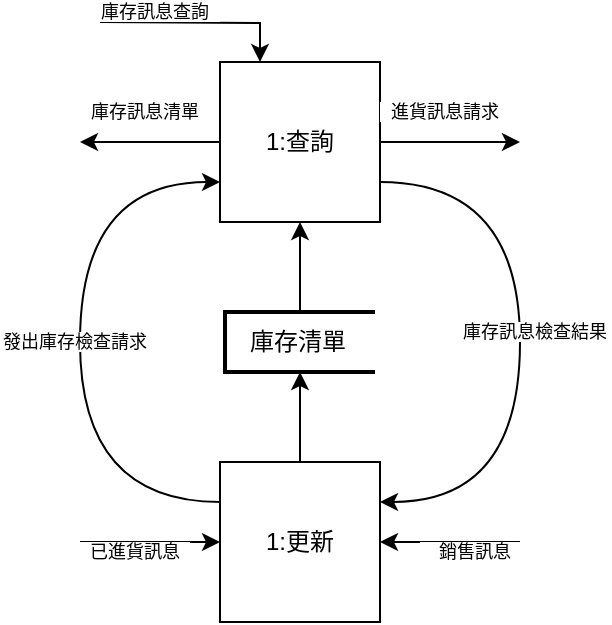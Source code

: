 <mxfile version="22.1.15" type="github">
  <diagram name="第 1 页" id="auNtT4oCTPd5AgYdLOog">
    <mxGraphModel dx="815" dy="-1909" grid="1" gridSize="10" guides="1" tooltips="1" connect="1" arrows="1" fold="1" page="1" pageScale="1" pageWidth="827" pageHeight="1169" math="0" shadow="0">
      <root>
        <mxCell id="0" />
        <mxCell id="1" parent="0" />
        <mxCell id="HSpRl-KauMdGZGbbXFsx-1" value="1:查詢" style="whiteSpace=wrap;html=1;aspect=fixed;" vertex="1" parent="1">
          <mxGeometry x="400" y="2530" width="80" height="80" as="geometry" />
        </mxCell>
        <mxCell id="HSpRl-KauMdGZGbbXFsx-2" value="1:更新" style="whiteSpace=wrap;html=1;aspect=fixed;" vertex="1" parent="1">
          <mxGeometry x="400" y="2730" width="80" height="80" as="geometry" />
        </mxCell>
        <mxCell id="HSpRl-KauMdGZGbbXFsx-3" value="&amp;nbsp; &amp;nbsp;庫存清單" style="strokeWidth=2;html=1;shape=mxgraph.flowchart.annotation_1;align=left;pointerEvents=1;" vertex="1" parent="1">
          <mxGeometry x="402.5" y="2655" width="75" height="30" as="geometry" />
        </mxCell>
        <mxCell id="HSpRl-KauMdGZGbbXFsx-4" value="" style="endArrow=classic;html=1;rounded=0;entryX=0.25;entryY=0;entryDx=0;entryDy=0;edgeStyle=orthogonalEdgeStyle;" edge="1" parent="1" target="HSpRl-KauMdGZGbbXFsx-1">
          <mxGeometry width="50" height="50" relative="1" as="geometry">
            <mxPoint x="340" y="2510" as="sourcePoint" />
            <mxPoint x="420" y="2510" as="targetPoint" />
          </mxGeometry>
        </mxCell>
        <mxCell id="HSpRl-KauMdGZGbbXFsx-5" value="" style="endArrow=classic;html=1;rounded=0;exitX=1;exitY=0.5;exitDx=0;exitDy=0;" edge="1" parent="1" source="HSpRl-KauMdGZGbbXFsx-1">
          <mxGeometry width="50" height="50" relative="1" as="geometry">
            <mxPoint x="560" y="2595" as="sourcePoint" />
            <mxPoint x="550" y="2570" as="targetPoint" />
          </mxGeometry>
        </mxCell>
        <mxCell id="HSpRl-KauMdGZGbbXFsx-6" value="" style="endArrow=classic;html=1;rounded=0;exitX=0;exitY=0.5;exitDx=0;exitDy=0;" edge="1" parent="1" source="HSpRl-KauMdGZGbbXFsx-1">
          <mxGeometry width="50" height="50" relative="1" as="geometry">
            <mxPoint x="490" y="2580" as="sourcePoint" />
            <mxPoint x="330" y="2570" as="targetPoint" />
          </mxGeometry>
        </mxCell>
        <mxCell id="HSpRl-KauMdGZGbbXFsx-7" value="" style="endArrow=classic;html=1;rounded=0;exitX=0.5;exitY=0;exitDx=0;exitDy=0;exitPerimeter=0;entryX=0.5;entryY=1;entryDx=0;entryDy=0;" edge="1" parent="1" source="HSpRl-KauMdGZGbbXFsx-3" target="HSpRl-KauMdGZGbbXFsx-1">
          <mxGeometry width="50" height="50" relative="1" as="geometry">
            <mxPoint x="410" y="2640" as="sourcePoint" />
            <mxPoint x="460" y="2590" as="targetPoint" />
          </mxGeometry>
        </mxCell>
        <mxCell id="HSpRl-KauMdGZGbbXFsx-8" value="" style="endArrow=classic;html=1;rounded=0;exitX=0.5;exitY=0;exitDx=0;exitDy=0;entryX=0.5;entryY=1;entryDx=0;entryDy=0;entryPerimeter=0;" edge="1" parent="1" source="HSpRl-KauMdGZGbbXFsx-2" target="HSpRl-KauMdGZGbbXFsx-3">
          <mxGeometry width="50" height="50" relative="1" as="geometry">
            <mxPoint x="439.71" y="2730" as="sourcePoint" />
            <mxPoint x="439.71" y="2685" as="targetPoint" />
          </mxGeometry>
        </mxCell>
        <mxCell id="HSpRl-KauMdGZGbbXFsx-9" value="" style="endArrow=classic;html=1;rounded=0;exitX=0;exitY=0.25;exitDx=0;exitDy=0;entryX=0;entryY=0.75;entryDx=0;entryDy=0;edgeStyle=orthogonalEdgeStyle;curved=1;" edge="1" parent="1" source="HSpRl-KauMdGZGbbXFsx-2" target="HSpRl-KauMdGZGbbXFsx-1">
          <mxGeometry width="50" height="50" relative="1" as="geometry">
            <mxPoint x="355" y="2730" as="sourcePoint" />
            <mxPoint x="355" y="2685" as="targetPoint" />
            <Array as="points">
              <mxPoint x="330" y="2750" />
              <mxPoint x="330" y="2590" />
            </Array>
          </mxGeometry>
        </mxCell>
        <mxCell id="HSpRl-KauMdGZGbbXFsx-10" value="" style="endArrow=classic;html=1;rounded=0;exitX=1;exitY=0.75;exitDx=0;exitDy=0;entryX=1;entryY=0.25;entryDx=0;entryDy=0;edgeStyle=orthogonalEdgeStyle;curved=1;" edge="1" parent="1" source="HSpRl-KauMdGZGbbXFsx-1" target="HSpRl-KauMdGZGbbXFsx-2">
          <mxGeometry width="50" height="50" relative="1" as="geometry">
            <mxPoint x="460" y="2750" as="sourcePoint" />
            <mxPoint x="460" y="2705" as="targetPoint" />
            <Array as="points">
              <mxPoint x="550" y="2590" />
              <mxPoint x="550" y="2750" />
            </Array>
          </mxGeometry>
        </mxCell>
        <mxCell id="HSpRl-KauMdGZGbbXFsx-11" value="" style="endArrow=classic;html=1;rounded=0;entryX=0;entryY=0.5;entryDx=0;entryDy=0;" edge="1" parent="1" target="HSpRl-KauMdGZGbbXFsx-2">
          <mxGeometry width="50" height="50" relative="1" as="geometry">
            <mxPoint x="330" y="2770" as="sourcePoint" />
            <mxPoint x="295" y="2830" as="targetPoint" />
          </mxGeometry>
        </mxCell>
        <mxCell id="HSpRl-KauMdGZGbbXFsx-12" value="" style="endArrow=classic;html=1;rounded=0;entryX=1;entryY=0.5;entryDx=0;entryDy=0;" edge="1" parent="1" target="HSpRl-KauMdGZGbbXFsx-2">
          <mxGeometry width="50" height="50" relative="1" as="geometry">
            <mxPoint x="550" y="2770" as="sourcePoint" />
            <mxPoint x="410" y="2780" as="targetPoint" />
          </mxGeometry>
        </mxCell>
        <mxCell id="HSpRl-KauMdGZGbbXFsx-13" value="&lt;font style=&quot;font-size: 9px;&quot;&gt;庫存訊息查詢&lt;/font&gt;" style="text;html=1;strokeColor=none;fillColor=default;align=center;verticalAlign=middle;whiteSpace=wrap;rounded=0;fontSize=9;" vertex="1" parent="1">
          <mxGeometry x="335" y="2500" width="65" height="10" as="geometry" />
        </mxCell>
        <mxCell id="HSpRl-KauMdGZGbbXFsx-14" value="&lt;font style=&quot;font-size: 9px;&quot;&gt;庫存訊息清單&lt;/font&gt;" style="text;html=1;strokeColor=none;fillColor=default;align=center;verticalAlign=middle;whiteSpace=wrap;rounded=0;fontSize=9;" vertex="1" parent="1">
          <mxGeometry x="330" y="2550" width="65" height="10" as="geometry" />
        </mxCell>
        <mxCell id="HSpRl-KauMdGZGbbXFsx-15" value="&lt;font style=&quot;font-size: 9px;&quot;&gt;進貨訊息請求&lt;/font&gt;" style="text;html=1;strokeColor=none;fillColor=default;align=center;verticalAlign=middle;whiteSpace=wrap;rounded=0;fontSize=9;" vertex="1" parent="1">
          <mxGeometry x="480" y="2550" width="65" height="10" as="geometry" />
        </mxCell>
        <mxCell id="HSpRl-KauMdGZGbbXFsx-16" value="&lt;font style=&quot;font-size: 9px;&quot;&gt;發出庫存檢查請求&lt;/font&gt;" style="text;html=1;strokeColor=none;fillColor=default;align=center;verticalAlign=middle;whiteSpace=wrap;rounded=0;fontSize=9;" vertex="1" parent="1">
          <mxGeometry x="290" y="2665" width="75" height="10" as="geometry" />
        </mxCell>
        <mxCell id="HSpRl-KauMdGZGbbXFsx-17" value="&lt;font style=&quot;font-size: 9px;&quot;&gt;庫存訊息檢查結果&lt;/font&gt;" style="text;html=1;strokeColor=none;fillColor=default;align=center;verticalAlign=middle;whiteSpace=wrap;rounded=0;fontSize=9;" vertex="1" parent="1">
          <mxGeometry x="520" y="2660" width="75" height="10" as="geometry" />
        </mxCell>
        <mxCell id="HSpRl-KauMdGZGbbXFsx-18" value="&lt;font style=&quot;font-size: 9px;&quot;&gt;已進貨訊息&lt;/font&gt;" style="text;html=1;strokeColor=none;fillColor=default;align=center;verticalAlign=middle;whiteSpace=wrap;rounded=0;fontSize=9;" vertex="1" parent="1">
          <mxGeometry x="330" y="2770" width="55" height="10" as="geometry" />
        </mxCell>
        <mxCell id="HSpRl-KauMdGZGbbXFsx-19" value="&lt;font style=&quot;font-size: 9px;&quot;&gt;銷售訊息&lt;/font&gt;" style="text;html=1;strokeColor=none;fillColor=default;align=center;verticalAlign=middle;whiteSpace=wrap;rounded=0;fontSize=9;" vertex="1" parent="1">
          <mxGeometry x="500" y="2770" width="55" height="10" as="geometry" />
        </mxCell>
      </root>
    </mxGraphModel>
  </diagram>
</mxfile>
